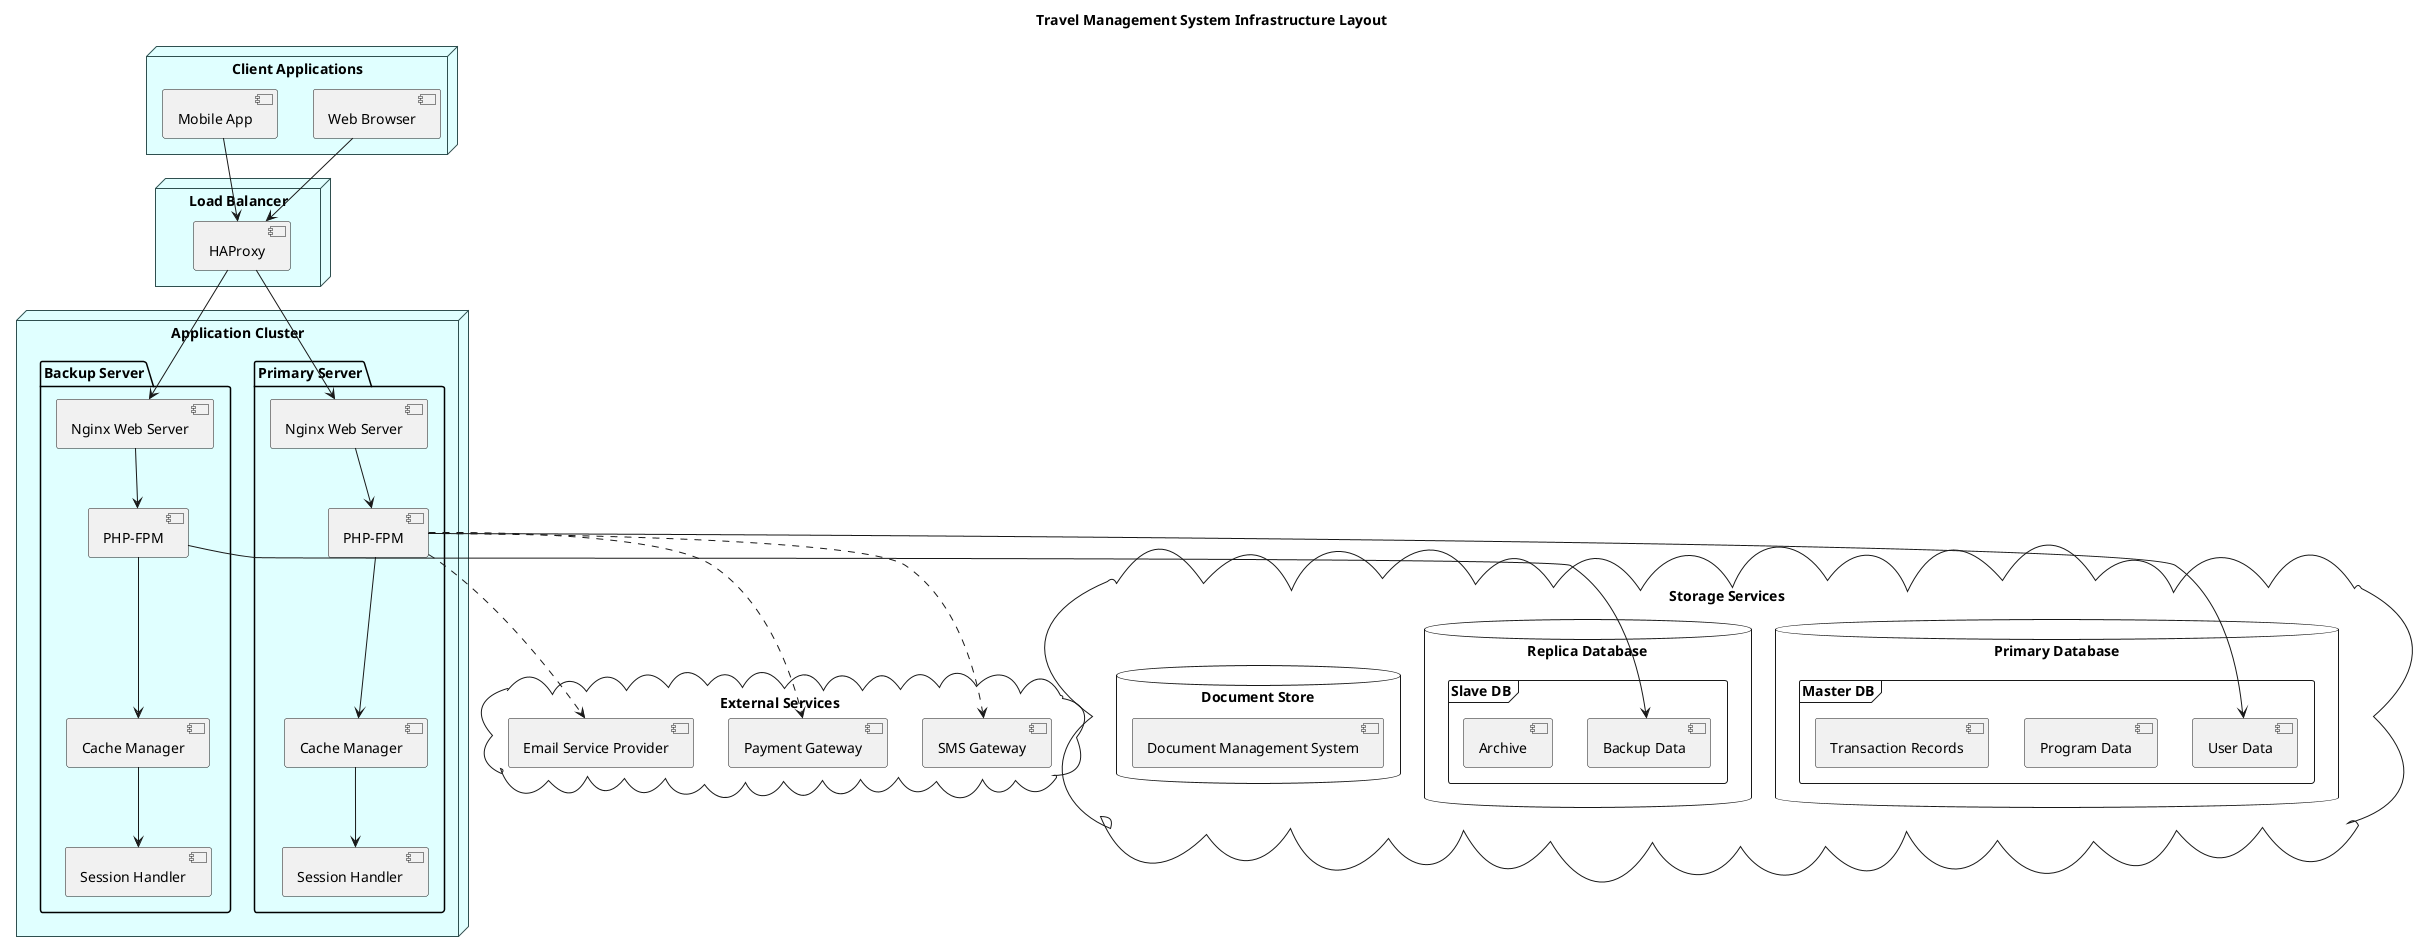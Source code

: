 @startuml Infrastructure_Layout
skinparam node {
    BorderColor DarkSlateGray
    BackgroundColor LightCyan
}

title Travel Management System Infrastructure Layout

cloud "External Services" {
    [Payment Gateway] as PayGateway
    [Email Service Provider] as EmailSvc
    [SMS Gateway] as SMSGateway
}

node "Load Balancer" {
    [HAProxy] as Proxy
}

node "Application Cluster" {
    package "Primary Server" {
        [Nginx Web Server] as WebServer1
        [PHP-FPM] as PHP1
        [Session Handler] as Session1
        [Cache Manager] as Cache1
    }
    
    package "Backup Server" {
        [Nginx Web Server] as WebServer2
        [PHP-FPM] as PHP2
        [Session Handler] as Session2
        [Cache Manager] as Cache2
    }
}

cloud "Storage Services" {
    database "Primary Database" {
        frame "Master DB" {
            [User Data]
            [Program Data]
            [Transaction Records]
        }
    }
    
    database "Replica Database" {
        frame "Slave DB" {
            [Backup Data]
            [Archive]
        }
    }
    
    database "Document Store" {
        [Document Management System]
    }
}

node "Client Applications" {
    [Web Browser] as Browser
    [Mobile App] as Mobile
}

Browser --> Proxy
Mobile --> Proxy
Proxy --> WebServer1
Proxy --> WebServer2
WebServer1 --> PHP1
WebServer2 --> PHP2
PHP1 --> Cache1
PHP2 --> Cache2
PHP1 --> [User Data]
PHP2 --> [Backup Data]
PHP1 ..> PayGateway
PHP1 ..> EmailSvc
PHP1 ..> SMSGateway
Cache1 --> Session1
Cache2 --> Session2

@enduml
